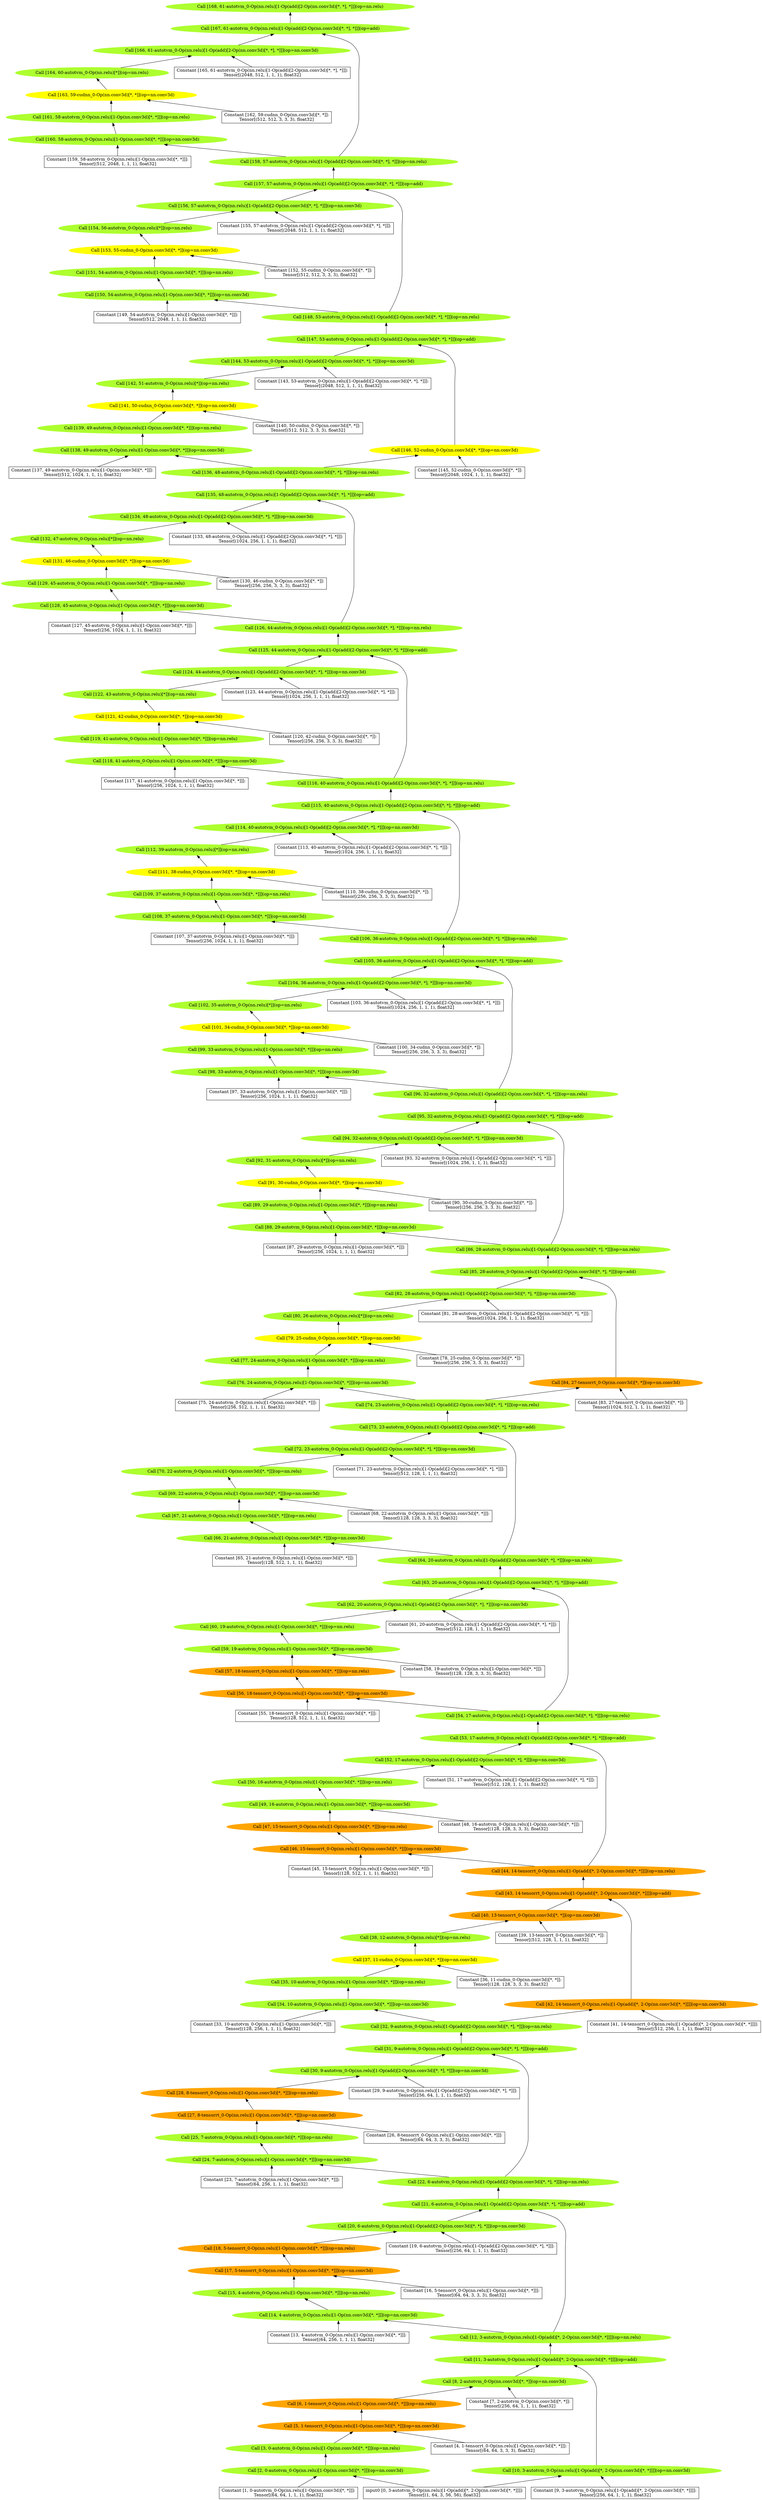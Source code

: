 digraph {
	rankdir=BT
	0 [label="input0 [0, 3-autotvm_0-Op(nn.relu)[1-Op(add)[*, 2-Op(nn.conv3d)[*, *]]]]:
Tensor[(1, 64, 3, 56, 56), float32]" shape=rectangle]
	1 [label="Constant [1, 0-autotvm_0-Op(nn.relu)[1-Op(nn.conv3d)[*, *]]]:
Tensor[(64, 64, 1, 1, 1), float32]" shape=rectangle]
	2 [label="Call [2, 0-autotvm_0-Op(nn.relu)[1-Op(nn.conv3d)[*, *]]](op=nn.conv3d)" color=greenyellow shape=ellipse style=filled]
	0 -> 2
	1 -> 2
	3 [label="Call [3, 0-autotvm_0-Op(nn.relu)[1-Op(nn.conv3d)[*, *]]](op=nn.relu)" color=greenyellow shape=ellipse style=filled]
	2 -> 3
	4 [label="Constant [4, 1-tensorrt_0-Op(nn.relu)[1-Op(nn.conv3d)[*, *]]]:
Tensor[(64, 64, 3, 3, 3), float32]" shape=rectangle]
	5 [label="Call [5, 1-tensorrt_0-Op(nn.relu)[1-Op(nn.conv3d)[*, *]]](op=nn.conv3d)" color=orange shape=ellipse style=filled]
	3 -> 5
	4 -> 5
	6 [label="Call [6, 1-tensorrt_0-Op(nn.relu)[1-Op(nn.conv3d)[*, *]]](op=nn.relu)" color=orange shape=ellipse style=filled]
	5 -> 6
	7 [label="Constant [7, 2-autotvm_0-Op(nn.conv3d)[*, *]]:
Tensor[(256, 64, 1, 1, 1), float32]" shape=rectangle]
	8 [label="Call [8, 2-autotvm_0-Op(nn.conv3d)[*, *]](op=nn.conv3d)" color=greenyellow shape=ellipse style=filled]
	6 -> 8
	7 -> 8
	9 [label="Constant [9, 3-autotvm_0-Op(nn.relu)[1-Op(add)[*, 2-Op(nn.conv3d)[*, *]]]]:
Tensor[(256, 64, 1, 1, 1), float32]" shape=rectangle]
	10 [label="Call [10, 3-autotvm_0-Op(nn.relu)[1-Op(add)[*, 2-Op(nn.conv3d)[*, *]]]](op=nn.conv3d)" color=greenyellow shape=ellipse style=filled]
	0 -> 10
	9 -> 10
	11 [label="Call [11, 3-autotvm_0-Op(nn.relu)[1-Op(add)[*, 2-Op(nn.conv3d)[*, *]]]](op=add)" color=greenyellow shape=ellipse style=filled]
	8 -> 11
	10 -> 11
	12 [label="Call [12, 3-autotvm_0-Op(nn.relu)[1-Op(add)[*, 2-Op(nn.conv3d)[*, *]]]](op=nn.relu)" color=greenyellow shape=ellipse style=filled]
	11 -> 12
	13 [label="Constant [13, 4-autotvm_0-Op(nn.relu)[1-Op(nn.conv3d)[*, *]]]:
Tensor[(64, 256, 1, 1, 1), float32]" shape=rectangle]
	14 [label="Call [14, 4-autotvm_0-Op(nn.relu)[1-Op(nn.conv3d)[*, *]]](op=nn.conv3d)" color=greenyellow shape=ellipse style=filled]
	12 -> 14
	13 -> 14
	15 [label="Call [15, 4-autotvm_0-Op(nn.relu)[1-Op(nn.conv3d)[*, *]]](op=nn.relu)" color=greenyellow shape=ellipse style=filled]
	14 -> 15
	16 [label="Constant [16, 5-tensorrt_0-Op(nn.relu)[1-Op(nn.conv3d)[*, *]]]:
Tensor[(64, 64, 3, 3, 3), float32]" shape=rectangle]
	17 [label="Call [17, 5-tensorrt_0-Op(nn.relu)[1-Op(nn.conv3d)[*, *]]](op=nn.conv3d)" color=orange shape=ellipse style=filled]
	15 -> 17
	16 -> 17
	18 [label="Call [18, 5-tensorrt_0-Op(nn.relu)[1-Op(nn.conv3d)[*, *]]](op=nn.relu)" color=orange shape=ellipse style=filled]
	17 -> 18
	19 [label="Constant [19, 6-autotvm_0-Op(nn.relu)[1-Op(add)[2-Op(nn.conv3d)[*, *], *]]]:
Tensor[(256, 64, 1, 1, 1), float32]" shape=rectangle]
	20 [label="Call [20, 6-autotvm_0-Op(nn.relu)[1-Op(add)[2-Op(nn.conv3d)[*, *], *]]](op=nn.conv3d)" color=greenyellow shape=ellipse style=filled]
	18 -> 20
	19 -> 20
	21 [label="Call [21, 6-autotvm_0-Op(nn.relu)[1-Op(add)[2-Op(nn.conv3d)[*, *], *]]](op=add)" color=greenyellow shape=ellipse style=filled]
	20 -> 21
	12 -> 21
	22 [label="Call [22, 6-autotvm_0-Op(nn.relu)[1-Op(add)[2-Op(nn.conv3d)[*, *], *]]](op=nn.relu)" color=greenyellow shape=ellipse style=filled]
	21 -> 22
	23 [label="Constant [23, 7-autotvm_0-Op(nn.relu)[1-Op(nn.conv3d)[*, *]]]:
Tensor[(64, 256, 1, 1, 1), float32]" shape=rectangle]
	24 [label="Call [24, 7-autotvm_0-Op(nn.relu)[1-Op(nn.conv3d)[*, *]]](op=nn.conv3d)" color=greenyellow shape=ellipse style=filled]
	22 -> 24
	23 -> 24
	25 [label="Call [25, 7-autotvm_0-Op(nn.relu)[1-Op(nn.conv3d)[*, *]]](op=nn.relu)" color=greenyellow shape=ellipse style=filled]
	24 -> 25
	26 [label="Constant [26, 8-tensorrt_0-Op(nn.relu)[1-Op(nn.conv3d)[*, *]]]:
Tensor[(64, 64, 3, 3, 3), float32]" shape=rectangle]
	27 [label="Call [27, 8-tensorrt_0-Op(nn.relu)[1-Op(nn.conv3d)[*, *]]](op=nn.conv3d)" color=orange shape=ellipse style=filled]
	25 -> 27
	26 -> 27
	28 [label="Call [28, 8-tensorrt_0-Op(nn.relu)[1-Op(nn.conv3d)[*, *]]](op=nn.relu)" color=orange shape=ellipse style=filled]
	27 -> 28
	29 [label="Constant [29, 9-autotvm_0-Op(nn.relu)[1-Op(add)[2-Op(nn.conv3d)[*, *], *]]]:
Tensor[(256, 64, 1, 1, 1), float32]" shape=rectangle]
	30 [label="Call [30, 9-autotvm_0-Op(nn.relu)[1-Op(add)[2-Op(nn.conv3d)[*, *], *]]](op=nn.conv3d)" color=greenyellow shape=ellipse style=filled]
	28 -> 30
	29 -> 30
	31 [label="Call [31, 9-autotvm_0-Op(nn.relu)[1-Op(add)[2-Op(nn.conv3d)[*, *], *]]](op=add)" color=greenyellow shape=ellipse style=filled]
	30 -> 31
	22 -> 31
	32 [label="Call [32, 9-autotvm_0-Op(nn.relu)[1-Op(add)[2-Op(nn.conv3d)[*, *], *]]](op=nn.relu)" color=greenyellow shape=ellipse style=filled]
	31 -> 32
	33 [label="Constant [33, 10-autotvm_0-Op(nn.relu)[1-Op(nn.conv3d)[*, *]]]:
Tensor[(128, 256, 1, 1, 1), float32]" shape=rectangle]
	34 [label="Call [34, 10-autotvm_0-Op(nn.relu)[1-Op(nn.conv3d)[*, *]]](op=nn.conv3d)" color=greenyellow shape=ellipse style=filled]
	32 -> 34
	33 -> 34
	35 [label="Call [35, 10-autotvm_0-Op(nn.relu)[1-Op(nn.conv3d)[*, *]]](op=nn.relu)" color=greenyellow shape=ellipse style=filled]
	34 -> 35
	36 [label="Constant [36, 11-cudnn_0-Op(nn.conv3d)[*, *]]:
Tensor[(128, 128, 3, 3, 3), float32]" shape=rectangle]
	37 [label="Call [37, 11-cudnn_0-Op(nn.conv3d)[*, *]](op=nn.conv3d)" color=yellow shape=ellipse style=filled]
	35 -> 37
	36 -> 37
	38 [label="Call [38, 12-autotvm_0-Op(nn.relu)[*]](op=nn.relu)" color=greenyellow shape=ellipse style=filled]
	37 -> 38
	39 [label="Constant [39, 13-tensorrt_0-Op(nn.conv3d)[*, *]]:
Tensor[(512, 128, 1, 1, 1), float32]" shape=rectangle]
	40 [label="Call [40, 13-tensorrt_0-Op(nn.conv3d)[*, *]](op=nn.conv3d)" color=orange shape=ellipse style=filled]
	38 -> 40
	39 -> 40
	41 [label="Constant [41, 14-tensorrt_0-Op(nn.relu)[1-Op(add)[*, 2-Op(nn.conv3d)[*, *]]]]:
Tensor[(512, 256, 1, 1, 1), float32]" shape=rectangle]
	42 [label="Call [42, 14-tensorrt_0-Op(nn.relu)[1-Op(add)[*, 2-Op(nn.conv3d)[*, *]]]](op=nn.conv3d)" color=orange shape=ellipse style=filled]
	32 -> 42
	41 -> 42
	43 [label="Call [43, 14-tensorrt_0-Op(nn.relu)[1-Op(add)[*, 2-Op(nn.conv3d)[*, *]]]](op=add)" color=orange shape=ellipse style=filled]
	40 -> 43
	42 -> 43
	44 [label="Call [44, 14-tensorrt_0-Op(nn.relu)[1-Op(add)[*, 2-Op(nn.conv3d)[*, *]]]](op=nn.relu)" color=orange shape=ellipse style=filled]
	43 -> 44
	45 [label="Constant [45, 15-tensorrt_0-Op(nn.relu)[1-Op(nn.conv3d)[*, *]]]:
Tensor[(128, 512, 1, 1, 1), float32]" shape=rectangle]
	46 [label="Call [46, 15-tensorrt_0-Op(nn.relu)[1-Op(nn.conv3d)[*, *]]](op=nn.conv3d)" color=orange shape=ellipse style=filled]
	44 -> 46
	45 -> 46
	47 [label="Call [47, 15-tensorrt_0-Op(nn.relu)[1-Op(nn.conv3d)[*, *]]](op=nn.relu)" color=orange shape=ellipse style=filled]
	46 -> 47
	48 [label="Constant [48, 16-autotvm_0-Op(nn.relu)[1-Op(nn.conv3d)[*, *]]]:
Tensor[(128, 128, 3, 3, 3), float32]" shape=rectangle]
	49 [label="Call [49, 16-autotvm_0-Op(nn.relu)[1-Op(nn.conv3d)[*, *]]](op=nn.conv3d)" color=greenyellow shape=ellipse style=filled]
	47 -> 49
	48 -> 49
	50 [label="Call [50, 16-autotvm_0-Op(nn.relu)[1-Op(nn.conv3d)[*, *]]](op=nn.relu)" color=greenyellow shape=ellipse style=filled]
	49 -> 50
	51 [label="Constant [51, 17-autotvm_0-Op(nn.relu)[1-Op(add)[2-Op(nn.conv3d)[*, *], *]]]:
Tensor[(512, 128, 1, 1, 1), float32]" shape=rectangle]
	52 [label="Call [52, 17-autotvm_0-Op(nn.relu)[1-Op(add)[2-Op(nn.conv3d)[*, *], *]]](op=nn.conv3d)" color=greenyellow shape=ellipse style=filled]
	50 -> 52
	51 -> 52
	53 [label="Call [53, 17-autotvm_0-Op(nn.relu)[1-Op(add)[2-Op(nn.conv3d)[*, *], *]]](op=add)" color=greenyellow shape=ellipse style=filled]
	52 -> 53
	44 -> 53
	54 [label="Call [54, 17-autotvm_0-Op(nn.relu)[1-Op(add)[2-Op(nn.conv3d)[*, *], *]]](op=nn.relu)" color=greenyellow shape=ellipse style=filled]
	53 -> 54
	55 [label="Constant [55, 18-tensorrt_0-Op(nn.relu)[1-Op(nn.conv3d)[*, *]]]:
Tensor[(128, 512, 1, 1, 1), float32]" shape=rectangle]
	56 [label="Call [56, 18-tensorrt_0-Op(nn.relu)[1-Op(nn.conv3d)[*, *]]](op=nn.conv3d)" color=orange shape=ellipse style=filled]
	54 -> 56
	55 -> 56
	57 [label="Call [57, 18-tensorrt_0-Op(nn.relu)[1-Op(nn.conv3d)[*, *]]](op=nn.relu)" color=orange shape=ellipse style=filled]
	56 -> 57
	58 [label="Constant [58, 19-autotvm_0-Op(nn.relu)[1-Op(nn.conv3d)[*, *]]]:
Tensor[(128, 128, 3, 3, 3), float32]" shape=rectangle]
	59 [label="Call [59, 19-autotvm_0-Op(nn.relu)[1-Op(nn.conv3d)[*, *]]](op=nn.conv3d)" color=greenyellow shape=ellipse style=filled]
	57 -> 59
	58 -> 59
	60 [label="Call [60, 19-autotvm_0-Op(nn.relu)[1-Op(nn.conv3d)[*, *]]](op=nn.relu)" color=greenyellow shape=ellipse style=filled]
	59 -> 60
	61 [label="Constant [61, 20-autotvm_0-Op(nn.relu)[1-Op(add)[2-Op(nn.conv3d)[*, *], *]]]:
Tensor[(512, 128, 1, 1, 1), float32]" shape=rectangle]
	62 [label="Call [62, 20-autotvm_0-Op(nn.relu)[1-Op(add)[2-Op(nn.conv3d)[*, *], *]]](op=nn.conv3d)" color=greenyellow shape=ellipse style=filled]
	60 -> 62
	61 -> 62
	63 [label="Call [63, 20-autotvm_0-Op(nn.relu)[1-Op(add)[2-Op(nn.conv3d)[*, *], *]]](op=add)" color=greenyellow shape=ellipse style=filled]
	62 -> 63
	54 -> 63
	64 [label="Call [64, 20-autotvm_0-Op(nn.relu)[1-Op(add)[2-Op(nn.conv3d)[*, *], *]]](op=nn.relu)" color=greenyellow shape=ellipse style=filled]
	63 -> 64
	65 [label="Constant [65, 21-autotvm_0-Op(nn.relu)[1-Op(nn.conv3d)[*, *]]]:
Tensor[(128, 512, 1, 1, 1), float32]" shape=rectangle]
	66 [label="Call [66, 21-autotvm_0-Op(nn.relu)[1-Op(nn.conv3d)[*, *]]](op=nn.conv3d)" color=greenyellow shape=ellipse style=filled]
	64 -> 66
	65 -> 66
	67 [label="Call [67, 21-autotvm_0-Op(nn.relu)[1-Op(nn.conv3d)[*, *]]](op=nn.relu)" color=greenyellow shape=ellipse style=filled]
	66 -> 67
	68 [label="Constant [68, 22-autotvm_0-Op(nn.relu)[1-Op(nn.conv3d)[*, *]]]:
Tensor[(128, 128, 3, 3, 3), float32]" shape=rectangle]
	69 [label="Call [69, 22-autotvm_0-Op(nn.relu)[1-Op(nn.conv3d)[*, *]]](op=nn.conv3d)" color=greenyellow shape=ellipse style=filled]
	67 -> 69
	68 -> 69
	70 [label="Call [70, 22-autotvm_0-Op(nn.relu)[1-Op(nn.conv3d)[*, *]]](op=nn.relu)" color=greenyellow shape=ellipse style=filled]
	69 -> 70
	71 [label="Constant [71, 23-autotvm_0-Op(nn.relu)[1-Op(add)[2-Op(nn.conv3d)[*, *], *]]]:
Tensor[(512, 128, 1, 1, 1), float32]" shape=rectangle]
	72 [label="Call [72, 23-autotvm_0-Op(nn.relu)[1-Op(add)[2-Op(nn.conv3d)[*, *], *]]](op=nn.conv3d)" color=greenyellow shape=ellipse style=filled]
	70 -> 72
	71 -> 72
	73 [label="Call [73, 23-autotvm_0-Op(nn.relu)[1-Op(add)[2-Op(nn.conv3d)[*, *], *]]](op=add)" color=greenyellow shape=ellipse style=filled]
	72 -> 73
	64 -> 73
	74 [label="Call [74, 23-autotvm_0-Op(nn.relu)[1-Op(add)[2-Op(nn.conv3d)[*, *], *]]](op=nn.relu)" color=greenyellow shape=ellipse style=filled]
	73 -> 74
	75 [label="Constant [75, 24-autotvm_0-Op(nn.relu)[1-Op(nn.conv3d)[*, *]]]:
Tensor[(256, 512, 1, 1, 1), float32]" shape=rectangle]
	76 [label="Call [76, 24-autotvm_0-Op(nn.relu)[1-Op(nn.conv3d)[*, *]]](op=nn.conv3d)" color=greenyellow shape=ellipse style=filled]
	74 -> 76
	75 -> 76
	77 [label="Call [77, 24-autotvm_0-Op(nn.relu)[1-Op(nn.conv3d)[*, *]]](op=nn.relu)" color=greenyellow shape=ellipse style=filled]
	76 -> 77
	78 [label="Constant [78, 25-cudnn_0-Op(nn.conv3d)[*, *]]:
Tensor[(256, 256, 3, 3, 3), float32]" shape=rectangle]
	79 [label="Call [79, 25-cudnn_0-Op(nn.conv3d)[*, *]](op=nn.conv3d)" color=yellow shape=ellipse style=filled]
	77 -> 79
	78 -> 79
	80 [label="Call [80, 26-autotvm_0-Op(nn.relu)[*]](op=nn.relu)" color=greenyellow shape=ellipse style=filled]
	79 -> 80
	81 [label="Constant [81, 28-autotvm_0-Op(nn.relu)[1-Op(add)[2-Op(nn.conv3d)[*, *], *]]]:
Tensor[(1024, 256, 1, 1, 1), float32]" shape=rectangle]
	82 [label="Call [82, 28-autotvm_0-Op(nn.relu)[1-Op(add)[2-Op(nn.conv3d)[*, *], *]]](op=nn.conv3d)" color=greenyellow shape=ellipse style=filled]
	80 -> 82
	81 -> 82
	83 [label="Constant [83, 27-tensorrt_0-Op(nn.conv3d)[*, *]]:
Tensor[(1024, 512, 1, 1, 1), float32]" shape=rectangle]
	84 [label="Call [84, 27-tensorrt_0-Op(nn.conv3d)[*, *]](op=nn.conv3d)" color=orange shape=ellipse style=filled]
	74 -> 84
	83 -> 84
	85 [label="Call [85, 28-autotvm_0-Op(nn.relu)[1-Op(add)[2-Op(nn.conv3d)[*, *], *]]](op=add)" color=greenyellow shape=ellipse style=filled]
	82 -> 85
	84 -> 85
	86 [label="Call [86, 28-autotvm_0-Op(nn.relu)[1-Op(add)[2-Op(nn.conv3d)[*, *], *]]](op=nn.relu)" color=greenyellow shape=ellipse style=filled]
	85 -> 86
	87 [label="Constant [87, 29-autotvm_0-Op(nn.relu)[1-Op(nn.conv3d)[*, *]]]:
Tensor[(256, 1024, 1, 1, 1), float32]" shape=rectangle]
	88 [label="Call [88, 29-autotvm_0-Op(nn.relu)[1-Op(nn.conv3d)[*, *]]](op=nn.conv3d)" color=greenyellow shape=ellipse style=filled]
	86 -> 88
	87 -> 88
	89 [label="Call [89, 29-autotvm_0-Op(nn.relu)[1-Op(nn.conv3d)[*, *]]](op=nn.relu)" color=greenyellow shape=ellipse style=filled]
	88 -> 89
	90 [label="Constant [90, 30-cudnn_0-Op(nn.conv3d)[*, *]]:
Tensor[(256, 256, 3, 3, 3), float32]" shape=rectangle]
	91 [label="Call [91, 30-cudnn_0-Op(nn.conv3d)[*, *]](op=nn.conv3d)" color=yellow shape=ellipse style=filled]
	89 -> 91
	90 -> 91
	92 [label="Call [92, 31-autotvm_0-Op(nn.relu)[*]](op=nn.relu)" color=greenyellow shape=ellipse style=filled]
	91 -> 92
	93 [label="Constant [93, 32-autotvm_0-Op(nn.relu)[1-Op(add)[2-Op(nn.conv3d)[*, *], *]]]:
Tensor[(1024, 256, 1, 1, 1), float32]" shape=rectangle]
	94 [label="Call [94, 32-autotvm_0-Op(nn.relu)[1-Op(add)[2-Op(nn.conv3d)[*, *], *]]](op=nn.conv3d)" color=greenyellow shape=ellipse style=filled]
	92 -> 94
	93 -> 94
	95 [label="Call [95, 32-autotvm_0-Op(nn.relu)[1-Op(add)[2-Op(nn.conv3d)[*, *], *]]](op=add)" color=greenyellow shape=ellipse style=filled]
	94 -> 95
	86 -> 95
	96 [label="Call [96, 32-autotvm_0-Op(nn.relu)[1-Op(add)[2-Op(nn.conv3d)[*, *], *]]](op=nn.relu)" color=greenyellow shape=ellipse style=filled]
	95 -> 96
	97 [label="Constant [97, 33-autotvm_0-Op(nn.relu)[1-Op(nn.conv3d)[*, *]]]:
Tensor[(256, 1024, 1, 1, 1), float32]" shape=rectangle]
	98 [label="Call [98, 33-autotvm_0-Op(nn.relu)[1-Op(nn.conv3d)[*, *]]](op=nn.conv3d)" color=greenyellow shape=ellipse style=filled]
	96 -> 98
	97 -> 98
	99 [label="Call [99, 33-autotvm_0-Op(nn.relu)[1-Op(nn.conv3d)[*, *]]](op=nn.relu)" color=greenyellow shape=ellipse style=filled]
	98 -> 99
	100 [label="Constant [100, 34-cudnn_0-Op(nn.conv3d)[*, *]]:
Tensor[(256, 256, 3, 3, 3), float32]" shape=rectangle]
	101 [label="Call [101, 34-cudnn_0-Op(nn.conv3d)[*, *]](op=nn.conv3d)" color=yellow shape=ellipse style=filled]
	99 -> 101
	100 -> 101
	102 [label="Call [102, 35-autotvm_0-Op(nn.relu)[*]](op=nn.relu)" color=greenyellow shape=ellipse style=filled]
	101 -> 102
	103 [label="Constant [103, 36-autotvm_0-Op(nn.relu)[1-Op(add)[2-Op(nn.conv3d)[*, *], *]]]:
Tensor[(1024, 256, 1, 1, 1), float32]" shape=rectangle]
	104 [label="Call [104, 36-autotvm_0-Op(nn.relu)[1-Op(add)[2-Op(nn.conv3d)[*, *], *]]](op=nn.conv3d)" color=greenyellow shape=ellipse style=filled]
	102 -> 104
	103 -> 104
	105 [label="Call [105, 36-autotvm_0-Op(nn.relu)[1-Op(add)[2-Op(nn.conv3d)[*, *], *]]](op=add)" color=greenyellow shape=ellipse style=filled]
	104 -> 105
	96 -> 105
	106 [label="Call [106, 36-autotvm_0-Op(nn.relu)[1-Op(add)[2-Op(nn.conv3d)[*, *], *]]](op=nn.relu)" color=greenyellow shape=ellipse style=filled]
	105 -> 106
	107 [label="Constant [107, 37-autotvm_0-Op(nn.relu)[1-Op(nn.conv3d)[*, *]]]:
Tensor[(256, 1024, 1, 1, 1), float32]" shape=rectangle]
	108 [label="Call [108, 37-autotvm_0-Op(nn.relu)[1-Op(nn.conv3d)[*, *]]](op=nn.conv3d)" color=greenyellow shape=ellipse style=filled]
	106 -> 108
	107 -> 108
	109 [label="Call [109, 37-autotvm_0-Op(nn.relu)[1-Op(nn.conv3d)[*, *]]](op=nn.relu)" color=greenyellow shape=ellipse style=filled]
	108 -> 109
	110 [label="Constant [110, 38-cudnn_0-Op(nn.conv3d)[*, *]]:
Tensor[(256, 256, 3, 3, 3), float32]" shape=rectangle]
	111 [label="Call [111, 38-cudnn_0-Op(nn.conv3d)[*, *]](op=nn.conv3d)" color=yellow shape=ellipse style=filled]
	109 -> 111
	110 -> 111
	112 [label="Call [112, 39-autotvm_0-Op(nn.relu)[*]](op=nn.relu)" color=greenyellow shape=ellipse style=filled]
	111 -> 112
	113 [label="Constant [113, 40-autotvm_0-Op(nn.relu)[1-Op(add)[2-Op(nn.conv3d)[*, *], *]]]:
Tensor[(1024, 256, 1, 1, 1), float32]" shape=rectangle]
	114 [label="Call [114, 40-autotvm_0-Op(nn.relu)[1-Op(add)[2-Op(nn.conv3d)[*, *], *]]](op=nn.conv3d)" color=greenyellow shape=ellipse style=filled]
	112 -> 114
	113 -> 114
	115 [label="Call [115, 40-autotvm_0-Op(nn.relu)[1-Op(add)[2-Op(nn.conv3d)[*, *], *]]](op=add)" color=greenyellow shape=ellipse style=filled]
	114 -> 115
	106 -> 115
	116 [label="Call [116, 40-autotvm_0-Op(nn.relu)[1-Op(add)[2-Op(nn.conv3d)[*, *], *]]](op=nn.relu)" color=greenyellow shape=ellipse style=filled]
	115 -> 116
	117 [label="Constant [117, 41-autotvm_0-Op(nn.relu)[1-Op(nn.conv3d)[*, *]]]:
Tensor[(256, 1024, 1, 1, 1), float32]" shape=rectangle]
	118 [label="Call [118, 41-autotvm_0-Op(nn.relu)[1-Op(nn.conv3d)[*, *]]](op=nn.conv3d)" color=greenyellow shape=ellipse style=filled]
	116 -> 118
	117 -> 118
	119 [label="Call [119, 41-autotvm_0-Op(nn.relu)[1-Op(nn.conv3d)[*, *]]](op=nn.relu)" color=greenyellow shape=ellipse style=filled]
	118 -> 119
	120 [label="Constant [120, 42-cudnn_0-Op(nn.conv3d)[*, *]]:
Tensor[(256, 256, 3, 3, 3), float32]" shape=rectangle]
	121 [label="Call [121, 42-cudnn_0-Op(nn.conv3d)[*, *]](op=nn.conv3d)" color=yellow shape=ellipse style=filled]
	119 -> 121
	120 -> 121
	122 [label="Call [122, 43-autotvm_0-Op(nn.relu)[*]](op=nn.relu)" color=greenyellow shape=ellipse style=filled]
	121 -> 122
	123 [label="Constant [123, 44-autotvm_0-Op(nn.relu)[1-Op(add)[2-Op(nn.conv3d)[*, *], *]]]:
Tensor[(1024, 256, 1, 1, 1), float32]" shape=rectangle]
	124 [label="Call [124, 44-autotvm_0-Op(nn.relu)[1-Op(add)[2-Op(nn.conv3d)[*, *], *]]](op=nn.conv3d)" color=greenyellow shape=ellipse style=filled]
	122 -> 124
	123 -> 124
	125 [label="Call [125, 44-autotvm_0-Op(nn.relu)[1-Op(add)[2-Op(nn.conv3d)[*, *], *]]](op=add)" color=greenyellow shape=ellipse style=filled]
	124 -> 125
	116 -> 125
	126 [label="Call [126, 44-autotvm_0-Op(nn.relu)[1-Op(add)[2-Op(nn.conv3d)[*, *], *]]](op=nn.relu)" color=greenyellow shape=ellipse style=filled]
	125 -> 126
	127 [label="Constant [127, 45-autotvm_0-Op(nn.relu)[1-Op(nn.conv3d)[*, *]]]:
Tensor[(256, 1024, 1, 1, 1), float32]" shape=rectangle]
	128 [label="Call [128, 45-autotvm_0-Op(nn.relu)[1-Op(nn.conv3d)[*, *]]](op=nn.conv3d)" color=greenyellow shape=ellipse style=filled]
	126 -> 128
	127 -> 128
	129 [label="Call [129, 45-autotvm_0-Op(nn.relu)[1-Op(nn.conv3d)[*, *]]](op=nn.relu)" color=greenyellow shape=ellipse style=filled]
	128 -> 129
	130 [label="Constant [130, 46-cudnn_0-Op(nn.conv3d)[*, *]]:
Tensor[(256, 256, 3, 3, 3), float32]" shape=rectangle]
	131 [label="Call [131, 46-cudnn_0-Op(nn.conv3d)[*, *]](op=nn.conv3d)" color=yellow shape=ellipse style=filled]
	129 -> 131
	130 -> 131
	132 [label="Call [132, 47-autotvm_0-Op(nn.relu)[*]](op=nn.relu)" color=greenyellow shape=ellipse style=filled]
	131 -> 132
	133 [label="Constant [133, 48-autotvm_0-Op(nn.relu)[1-Op(add)[2-Op(nn.conv3d)[*, *], *]]]:
Tensor[(1024, 256, 1, 1, 1), float32]" shape=rectangle]
	134 [label="Call [134, 48-autotvm_0-Op(nn.relu)[1-Op(add)[2-Op(nn.conv3d)[*, *], *]]](op=nn.conv3d)" color=greenyellow shape=ellipse style=filled]
	132 -> 134
	133 -> 134
	135 [label="Call [135, 48-autotvm_0-Op(nn.relu)[1-Op(add)[2-Op(nn.conv3d)[*, *], *]]](op=add)" color=greenyellow shape=ellipse style=filled]
	134 -> 135
	126 -> 135
	136 [label="Call [136, 48-autotvm_0-Op(nn.relu)[1-Op(add)[2-Op(nn.conv3d)[*, *], *]]](op=nn.relu)" color=greenyellow shape=ellipse style=filled]
	135 -> 136
	137 [label="Constant [137, 49-autotvm_0-Op(nn.relu)[1-Op(nn.conv3d)[*, *]]]:
Tensor[(512, 1024, 1, 1, 1), float32]" shape=rectangle]
	138 [label="Call [138, 49-autotvm_0-Op(nn.relu)[1-Op(nn.conv3d)[*, *]]](op=nn.conv3d)" color=greenyellow shape=ellipse style=filled]
	136 -> 138
	137 -> 138
	139 [label="Call [139, 49-autotvm_0-Op(nn.relu)[1-Op(nn.conv3d)[*, *]]](op=nn.relu)" color=greenyellow shape=ellipse style=filled]
	138 -> 139
	140 [label="Constant [140, 50-cudnn_0-Op(nn.conv3d)[*, *]]:
Tensor[(512, 512, 3, 3, 3), float32]" shape=rectangle]
	141 [label="Call [141, 50-cudnn_0-Op(nn.conv3d)[*, *]](op=nn.conv3d)" color=yellow shape=ellipse style=filled]
	139 -> 141
	140 -> 141
	142 [label="Call [142, 51-autotvm_0-Op(nn.relu)[*]](op=nn.relu)" color=greenyellow shape=ellipse style=filled]
	141 -> 142
	143 [label="Constant [143, 53-autotvm_0-Op(nn.relu)[1-Op(add)[2-Op(nn.conv3d)[*, *], *]]]:
Tensor[(2048, 512, 1, 1, 1), float32]" shape=rectangle]
	144 [label="Call [144, 53-autotvm_0-Op(nn.relu)[1-Op(add)[2-Op(nn.conv3d)[*, *], *]]](op=nn.conv3d)" color=greenyellow shape=ellipse style=filled]
	142 -> 144
	143 -> 144
	145 [label="Constant [145, 52-cudnn_0-Op(nn.conv3d)[*, *]]:
Tensor[(2048, 1024, 1, 1, 1), float32]" shape=rectangle]
	146 [label="Call [146, 52-cudnn_0-Op(nn.conv3d)[*, *]](op=nn.conv3d)" color=yellow shape=ellipse style=filled]
	136 -> 146
	145 -> 146
	147 [label="Call [147, 53-autotvm_0-Op(nn.relu)[1-Op(add)[2-Op(nn.conv3d)[*, *], *]]](op=add)" color=greenyellow shape=ellipse style=filled]
	144 -> 147
	146 -> 147
	148 [label="Call [148, 53-autotvm_0-Op(nn.relu)[1-Op(add)[2-Op(nn.conv3d)[*, *], *]]](op=nn.relu)" color=greenyellow shape=ellipse style=filled]
	147 -> 148
	149 [label="Constant [149, 54-autotvm_0-Op(nn.relu)[1-Op(nn.conv3d)[*, *]]]:
Tensor[(512, 2048, 1, 1, 1), float32]" shape=rectangle]
	150 [label="Call [150, 54-autotvm_0-Op(nn.relu)[1-Op(nn.conv3d)[*, *]]](op=nn.conv3d)" color=greenyellow shape=ellipse style=filled]
	148 -> 150
	149 -> 150
	151 [label="Call [151, 54-autotvm_0-Op(nn.relu)[1-Op(nn.conv3d)[*, *]]](op=nn.relu)" color=greenyellow shape=ellipse style=filled]
	150 -> 151
	152 [label="Constant [152, 55-cudnn_0-Op(nn.conv3d)[*, *]]:
Tensor[(512, 512, 3, 3, 3), float32]" shape=rectangle]
	153 [label="Call [153, 55-cudnn_0-Op(nn.conv3d)[*, *]](op=nn.conv3d)" color=yellow shape=ellipse style=filled]
	151 -> 153
	152 -> 153
	154 [label="Call [154, 56-autotvm_0-Op(nn.relu)[*]](op=nn.relu)" color=greenyellow shape=ellipse style=filled]
	153 -> 154
	155 [label="Constant [155, 57-autotvm_0-Op(nn.relu)[1-Op(add)[2-Op(nn.conv3d)[*, *], *]]]:
Tensor[(2048, 512, 1, 1, 1), float32]" shape=rectangle]
	156 [label="Call [156, 57-autotvm_0-Op(nn.relu)[1-Op(add)[2-Op(nn.conv3d)[*, *], *]]](op=nn.conv3d)" color=greenyellow shape=ellipse style=filled]
	154 -> 156
	155 -> 156
	157 [label="Call [157, 57-autotvm_0-Op(nn.relu)[1-Op(add)[2-Op(nn.conv3d)[*, *], *]]](op=add)" color=greenyellow shape=ellipse style=filled]
	156 -> 157
	148 -> 157
	158 [label="Call [158, 57-autotvm_0-Op(nn.relu)[1-Op(add)[2-Op(nn.conv3d)[*, *], *]]](op=nn.relu)" color=greenyellow shape=ellipse style=filled]
	157 -> 158
	159 [label="Constant [159, 58-autotvm_0-Op(nn.relu)[1-Op(nn.conv3d)[*, *]]]:
Tensor[(512, 2048, 1, 1, 1), float32]" shape=rectangle]
	160 [label="Call [160, 58-autotvm_0-Op(nn.relu)[1-Op(nn.conv3d)[*, *]]](op=nn.conv3d)" color=greenyellow shape=ellipse style=filled]
	158 -> 160
	159 -> 160
	161 [label="Call [161, 58-autotvm_0-Op(nn.relu)[1-Op(nn.conv3d)[*, *]]](op=nn.relu)" color=greenyellow shape=ellipse style=filled]
	160 -> 161
	162 [label="Constant [162, 59-cudnn_0-Op(nn.conv3d)[*, *]]:
Tensor[(512, 512, 3, 3, 3), float32]" shape=rectangle]
	163 [label="Call [163, 59-cudnn_0-Op(nn.conv3d)[*, *]](op=nn.conv3d)" color=yellow shape=ellipse style=filled]
	161 -> 163
	162 -> 163
	164 [label="Call [164, 60-autotvm_0-Op(nn.relu)[*]](op=nn.relu)" color=greenyellow shape=ellipse style=filled]
	163 -> 164
	165 [label="Constant [165, 61-autotvm_0-Op(nn.relu)[1-Op(add)[2-Op(nn.conv3d)[*, *], *]]]:
Tensor[(2048, 512, 1, 1, 1), float32]" shape=rectangle]
	166 [label="Call [166, 61-autotvm_0-Op(nn.relu)[1-Op(add)[2-Op(nn.conv3d)[*, *], *]]](op=nn.conv3d)" color=greenyellow shape=ellipse style=filled]
	164 -> 166
	165 -> 166
	167 [label="Call [167, 61-autotvm_0-Op(nn.relu)[1-Op(add)[2-Op(nn.conv3d)[*, *], *]]](op=add)" color=greenyellow shape=ellipse style=filled]
	166 -> 167
	158 -> 167
	168 [label="Call [168, 61-autotvm_0-Op(nn.relu)[1-Op(add)[2-Op(nn.conv3d)[*, *], *]]](op=nn.relu)" color=greenyellow shape=ellipse style=filled]
	167 -> 168
}
